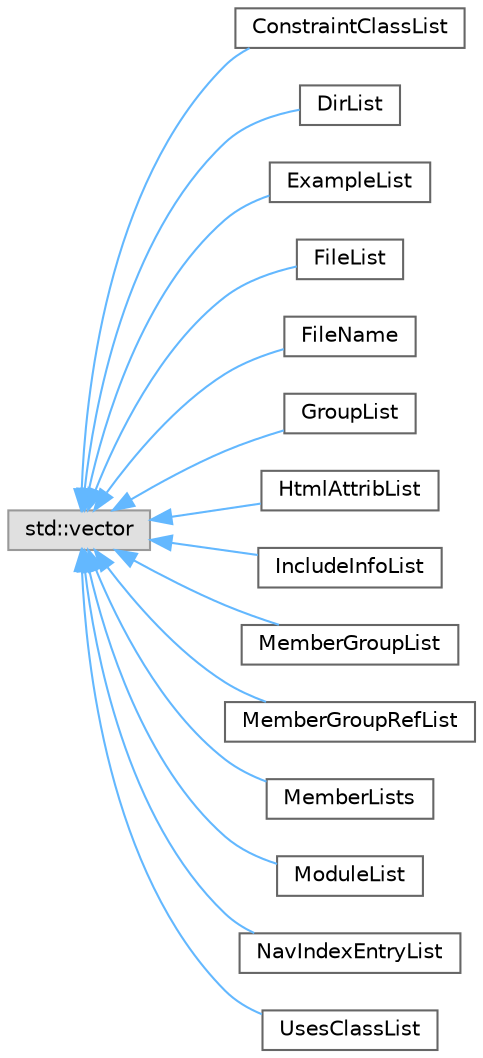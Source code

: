 digraph "Graphical Class Hierarchy"
{
 // INTERACTIVE_SVG=YES
 // LATEX_PDF_SIZE
  bgcolor="transparent";
  edge [fontname=Helvetica,fontsize=10,labelfontname=Helvetica,labelfontsize=10];
  node [fontname=Helvetica,fontsize=10,shape=box,height=0.2,width=0.4];
  rankdir="LR";
  Node0 [id="Node000000",label="std::vector",height=0.2,width=0.4,color="grey60", fillcolor="#E0E0E0", style="filled",tooltip=" "];
  Node0 -> Node1 [id="edge241_Node000000_Node000001",dir="back",color="steelblue1",style="solid",tooltip=" "];
  Node1 [id="Node000001",label="ConstraintClassList",height=0.2,width=0.4,color="grey40", fillcolor="white", style="filled",URL="$d6/d69/class_constraint_class_list.html",tooltip=" "];
  Node0 -> Node2 [id="edge242_Node000000_Node000002",dir="back",color="steelblue1",style="solid",tooltip=" "];
  Node2 [id="Node000002",label="DirList",height=0.2,width=0.4,color="grey40", fillcolor="white", style="filled",URL="$dc/d2a/class_dir_list.html",tooltip="A list of directories."];
  Node0 -> Node3 [id="edge243_Node000000_Node000003",dir="back",color="steelblue1",style="solid",tooltip=" "];
  Node3 [id="Node000003",label="ExampleList",height=0.2,width=0.4,color="grey40", fillcolor="white", style="filled",URL="$d1/d48/class_example_list.html",tooltip=" "];
  Node0 -> Node4 [id="edge244_Node000000_Node000004",dir="back",color="steelblue1",style="solid",tooltip=" "];
  Node4 [id="Node000004",label="FileList",height=0.2,width=0.4,color="grey40", fillcolor="white", style="filled",URL="$d0/d18/class_file_list.html",tooltip=" "];
  Node0 -> Node5 [id="edge245_Node000000_Node000005",dir="back",color="steelblue1",style="solid",tooltip=" "];
  Node5 [id="Node000005",label="FileName",height=0.2,width=0.4,color="grey40", fillcolor="white", style="filled",URL="$dd/db9/class_file_name.html",tooltip="Class representing all files with a certain base name."];
  Node0 -> Node6 [id="edge246_Node000000_Node000006",dir="back",color="steelblue1",style="solid",tooltip=" "];
  Node6 [id="Node000006",label="GroupList",height=0.2,width=0.4,color="grey40", fillcolor="white", style="filled",URL="$d3/d3b/class_group_list.html",tooltip=" "];
  Node0 -> Node7 [id="edge247_Node000000_Node000007",dir="back",color="steelblue1",style="solid",tooltip=" "];
  Node7 [id="Node000007",label="HtmlAttribList",height=0.2,width=0.4,color="grey40", fillcolor="white", style="filled",URL="$db/d4d/class_html_attrib_list.html",tooltip="Class representing a list of HTML attributes."];
  Node0 -> Node8 [id="edge248_Node000000_Node000008",dir="back",color="steelblue1",style="solid",tooltip=" "];
  Node8 [id="Node000008",label="IncludeInfoList",height=0.2,width=0.4,color="grey40", fillcolor="white", style="filled",URL="$d5/d53/class_include_info_list.html",tooltip=" "];
  Node0 -> Node9 [id="edge249_Node000000_Node000009",dir="back",color="steelblue1",style="solid",tooltip=" "];
  Node9 [id="Node000009",label="MemberGroupList",height=0.2,width=0.4,color="grey40", fillcolor="white", style="filled",URL="$df/d11/class_member_group_list.html",tooltip=" "];
  Node0 -> Node10 [id="edge250_Node000000_Node000010",dir="back",color="steelblue1",style="solid",tooltip=" "];
  Node10 [id="Node000010",label="MemberGroupRefList",height=0.2,width=0.4,color="grey40", fillcolor="white", style="filled",URL="$d4/d15/class_member_group_ref_list.html",tooltip=" "];
  Node0 -> Node11 [id="edge251_Node000000_Node000011",dir="back",color="steelblue1",style="solid",tooltip=" "];
  Node11 [id="Node000011",label="MemberLists",height=0.2,width=0.4,color="grey40", fillcolor="white", style="filled",URL="$dd/d5a/class_member_lists.html",tooltip=" "];
  Node0 -> Node12 [id="edge252_Node000000_Node000012",dir="back",color="steelblue1",style="solid",tooltip=" "];
  Node12 [id="Node000012",label="ModuleList",height=0.2,width=0.4,color="grey40", fillcolor="white", style="filled",URL="$d7/dc2/class_module_list.html",tooltip=" "];
  Node0 -> Node13 [id="edge253_Node000000_Node000013",dir="back",color="steelblue1",style="solid",tooltip=" "];
  Node13 [id="Node000013",label="NavIndexEntryList",height=0.2,width=0.4,color="grey40", fillcolor="white", style="filled",URL="$df/d10/class_nav_index_entry_list.html",tooltip=" "];
  Node0 -> Node14 [id="edge254_Node000000_Node000014",dir="back",color="steelblue1",style="solid",tooltip=" "];
  Node14 [id="Node000014",label="UsesClassList",height=0.2,width=0.4,color="grey40", fillcolor="white", style="filled",URL="$dd/d1c/class_uses_class_list.html",tooltip=" "];
}
